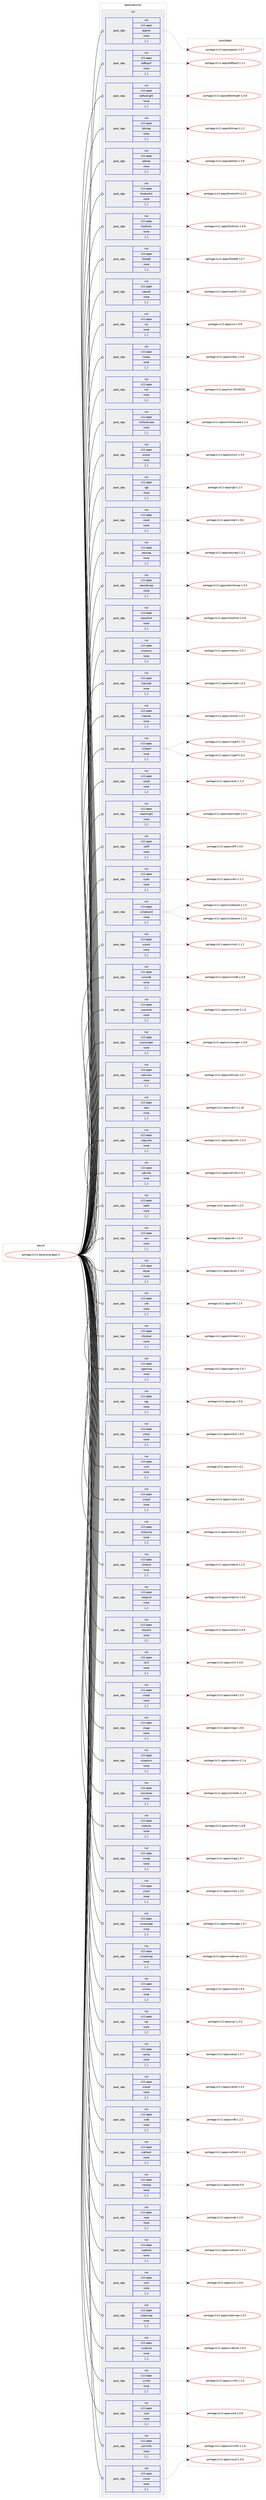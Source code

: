digraph prolog {

# *************
# Graph options
# *************

newrank=true;
concentrate=true;
compound=true;
graph [rankdir=LR,fontname=Helvetica,fontsize=10,ranksep=1.5];#, ranksep=2.5, nodesep=0.2];
edge  [arrowhead=vee];
node  [fontname=Helvetica,fontsize=10];

# **********
# The ebuild
# **********

subgraph cluster_leftcol {
color=gray;
label=<<i>ebuild</i>>;
id [label="portage://x11-base/xorg-apps-3", color=red, width=4, href="../x11-base/xorg-apps-3.svg"];
}

# ****************
# The dependencies
# ****************

subgraph cluster_midcol {
color=gray;
label=<<i>dependencies</i>>;
subgraph cluster_compile {
fillcolor="#eeeeee";
style=filled;
label=<<i>compile</i>>;
}
subgraph cluster_compileandrun {
fillcolor="#eeeeee";
style=filled;
label=<<i>compile and run</i>>;
}
subgraph cluster_run {
fillcolor="#eeeeee";
style=filled;
label=<<i>run</i>>;
subgraph pack704674 {
dependency967712 [label=<<TABLE BORDER="0" CELLBORDER="1" CELLSPACING="0" CELLPADDING="4" WIDTH="220"><TR><TD ROWSPAN="6" CELLPADDING="30">pack_dep</TD></TR><TR><TD WIDTH="110">run</TD></TR><TR><TD>x11-apps</TD></TR><TR><TD>appres</TD></TR><TR><TD>none</TD></TR><TR><TD>[,,]</TD></TR></TABLE>>, shape=none, color=blue];
}
id:e -> dependency967712:w [weight=20,style="solid",arrowhead="odot"];
subgraph pack704675 {
dependency967713 [label=<<TABLE BORDER="0" CELLBORDER="1" CELLSPACING="0" CELLPADDING="4" WIDTH="220"><TR><TD ROWSPAN="6" CELLPADDING="30">pack_dep</TD></TR><TR><TD WIDTH="110">run</TD></TR><TR><TD>x11-apps</TD></TR><TR><TD>bdftopcf</TD></TR><TR><TD>none</TD></TR><TR><TD>[,,]</TD></TR></TABLE>>, shape=none, color=blue];
}
id:e -> dependency967713:w [weight=20,style="solid",arrowhead="odot"];
subgraph pack704676 {
dependency967714 [label=<<TABLE BORDER="0" CELLBORDER="1" CELLSPACING="0" CELLPADDING="4" WIDTH="220"><TR><TD ROWSPAN="6" CELLPADDING="30">pack_dep</TD></TR><TR><TD WIDTH="110">run</TD></TR><TR><TD>x11-apps</TD></TR><TR><TD>beforelight</TD></TR><TR><TD>none</TD></TR><TR><TD>[,,]</TD></TR></TABLE>>, shape=none, color=blue];
}
id:e -> dependency967714:w [weight=20,style="solid",arrowhead="odot"];
subgraph pack704677 {
dependency967715 [label=<<TABLE BORDER="0" CELLBORDER="1" CELLSPACING="0" CELLPADDING="4" WIDTH="220"><TR><TD ROWSPAN="6" CELLPADDING="30">pack_dep</TD></TR><TR><TD WIDTH="110">run</TD></TR><TR><TD>x11-apps</TD></TR><TR><TD>bitmap</TD></TR><TR><TD>none</TD></TR><TR><TD>[,,]</TD></TR></TABLE>>, shape=none, color=blue];
}
id:e -> dependency967715:w [weight=20,style="solid",arrowhead="odot"];
subgraph pack704678 {
dependency967716 [label=<<TABLE BORDER="0" CELLBORDER="1" CELLSPACING="0" CELLPADDING="4" WIDTH="220"><TR><TD ROWSPAN="6" CELLPADDING="30">pack_dep</TD></TR><TR><TD WIDTH="110">run</TD></TR><TR><TD>x11-apps</TD></TR><TR><TD>editres</TD></TR><TR><TD>none</TD></TR><TR><TD>[,,]</TD></TR></TABLE>>, shape=none, color=blue];
}
id:e -> dependency967716:w [weight=20,style="solid",arrowhead="odot"];
subgraph pack704679 {
dependency967717 [label=<<TABLE BORDER="0" CELLBORDER="1" CELLSPACING="0" CELLPADDING="4" WIDTH="220"><TR><TD ROWSPAN="6" CELLPADDING="30">pack_dep</TD></TR><TR><TD WIDTH="110">run</TD></TR><TR><TD>x11-apps</TD></TR><TR><TD>fonttosfnt</TD></TR><TR><TD>none</TD></TR><TR><TD>[,,]</TD></TR></TABLE>>, shape=none, color=blue];
}
id:e -> dependency967717:w [weight=20,style="solid",arrowhead="odot"];
subgraph pack704680 {
dependency967718 [label=<<TABLE BORDER="0" CELLBORDER="1" CELLSPACING="0" CELLPADDING="4" WIDTH="220"><TR><TD ROWSPAN="6" CELLPADDING="30">pack_dep</TD></TR><TR><TD WIDTH="110">run</TD></TR><TR><TD>x11-apps</TD></TR><TR><TD>fslsfonts</TD></TR><TR><TD>none</TD></TR><TR><TD>[,,]</TD></TR></TABLE>>, shape=none, color=blue];
}
id:e -> dependency967718:w [weight=20,style="solid",arrowhead="odot"];
subgraph pack704681 {
dependency967719 [label=<<TABLE BORDER="0" CELLBORDER="1" CELLSPACING="0" CELLPADDING="4" WIDTH="220"><TR><TD ROWSPAN="6" CELLPADDING="30">pack_dep</TD></TR><TR><TD WIDTH="110">run</TD></TR><TR><TD>x11-apps</TD></TR><TR><TD>fstobdf</TD></TR><TR><TD>none</TD></TR><TR><TD>[,,]</TD></TR></TABLE>>, shape=none, color=blue];
}
id:e -> dependency967719:w [weight=20,style="solid",arrowhead="odot"];
subgraph pack704682 {
dependency967720 [label=<<TABLE BORDER="0" CELLBORDER="1" CELLSPACING="0" CELLPADDING="4" WIDTH="220"><TR><TD ROWSPAN="6" CELLPADDING="30">pack_dep</TD></TR><TR><TD WIDTH="110">run</TD></TR><TR><TD>x11-apps</TD></TR><TR><TD>iceauth</TD></TR><TR><TD>none</TD></TR><TR><TD>[,,]</TD></TR></TABLE>>, shape=none, color=blue];
}
id:e -> dependency967720:w [weight=20,style="solid",arrowhead="odot"];
subgraph pack704683 {
dependency967721 [label=<<TABLE BORDER="0" CELLBORDER="1" CELLSPACING="0" CELLPADDING="4" WIDTH="220"><TR><TD ROWSPAN="6" CELLPADDING="30">pack_dep</TD></TR><TR><TD WIDTH="110">run</TD></TR><TR><TD>x11-apps</TD></TR><TR><TD>ico</TD></TR><TR><TD>none</TD></TR><TR><TD>[,,]</TD></TR></TABLE>>, shape=none, color=blue];
}
id:e -> dependency967721:w [weight=20,style="solid",arrowhead="odot"];
subgraph pack704684 {
dependency967722 [label=<<TABLE BORDER="0" CELLBORDER="1" CELLSPACING="0" CELLPADDING="4" WIDTH="220"><TR><TD ROWSPAN="6" CELLPADDING="30">pack_dep</TD></TR><TR><TD WIDTH="110">run</TD></TR><TR><TD>x11-apps</TD></TR><TR><TD>listres</TD></TR><TR><TD>none</TD></TR><TR><TD>[,,]</TD></TR></TABLE>>, shape=none, color=blue];
}
id:e -> dependency967722:w [weight=20,style="solid",arrowhead="odot"];
subgraph pack704685 {
dependency967723 [label=<<TABLE BORDER="0" CELLBORDER="1" CELLSPACING="0" CELLPADDING="4" WIDTH="220"><TR><TD ROWSPAN="6" CELLPADDING="30">pack_dep</TD></TR><TR><TD WIDTH="110">run</TD></TR><TR><TD>x11-apps</TD></TR><TR><TD>luit</TD></TR><TR><TD>none</TD></TR><TR><TD>[,,]</TD></TR></TABLE>>, shape=none, color=blue];
}
id:e -> dependency967723:w [weight=20,style="solid",arrowhead="odot"];
subgraph pack704686 {
dependency967724 [label=<<TABLE BORDER="0" CELLBORDER="1" CELLSPACING="0" CELLPADDING="4" WIDTH="220"><TR><TD ROWSPAN="6" CELLPADDING="30">pack_dep</TD></TR><TR><TD WIDTH="110">run</TD></TR><TR><TD>x11-apps</TD></TR><TR><TD>mkfontscale</TD></TR><TR><TD>none</TD></TR><TR><TD>[,,]</TD></TR></TABLE>>, shape=none, color=blue];
}
id:e -> dependency967724:w [weight=20,style="solid",arrowhead="odot"];
subgraph pack704687 {
dependency967725 [label=<<TABLE BORDER="0" CELLBORDER="1" CELLSPACING="0" CELLPADDING="4" WIDTH="220"><TR><TD ROWSPAN="6" CELLPADDING="30">pack_dep</TD></TR><TR><TD WIDTH="110">run</TD></TR><TR><TD>x11-apps</TD></TR><TR><TD>oclock</TD></TR><TR><TD>none</TD></TR><TR><TD>[,,]</TD></TR></TABLE>>, shape=none, color=blue];
}
id:e -> dependency967725:w [weight=20,style="solid",arrowhead="odot"];
subgraph pack704688 {
dependency967726 [label=<<TABLE BORDER="0" CELLBORDER="1" CELLSPACING="0" CELLPADDING="4" WIDTH="220"><TR><TD ROWSPAN="6" CELLPADDING="30">pack_dep</TD></TR><TR><TD WIDTH="110">run</TD></TR><TR><TD>x11-apps</TD></TR><TR><TD>rgb</TD></TR><TR><TD>none</TD></TR><TR><TD>[,,]</TD></TR></TABLE>>, shape=none, color=blue];
}
id:e -> dependency967726:w [weight=20,style="solid",arrowhead="odot"];
subgraph pack704689 {
dependency967727 [label=<<TABLE BORDER="0" CELLBORDER="1" CELLSPACING="0" CELLPADDING="4" WIDTH="220"><TR><TD ROWSPAN="6" CELLPADDING="30">pack_dep</TD></TR><TR><TD WIDTH="110">run</TD></TR><TR><TD>x11-apps</TD></TR><TR><TD>rstart</TD></TR><TR><TD>none</TD></TR><TR><TD>[,,]</TD></TR></TABLE>>, shape=none, color=blue];
}
id:e -> dependency967727:w [weight=20,style="solid",arrowhead="odot"];
subgraph pack704690 {
dependency967728 [label=<<TABLE BORDER="0" CELLBORDER="1" CELLSPACING="0" CELLPADDING="4" WIDTH="220"><TR><TD ROWSPAN="6" CELLPADDING="30">pack_dep</TD></TR><TR><TD WIDTH="110">run</TD></TR><TR><TD>x11-apps</TD></TR><TR><TD>sessreg</TD></TR><TR><TD>none</TD></TR><TR><TD>[,,]</TD></TR></TABLE>>, shape=none, color=blue];
}
id:e -> dependency967728:w [weight=20,style="solid",arrowhead="odot"];
subgraph pack704691 {
dependency967729 [label=<<TABLE BORDER="0" CELLBORDER="1" CELLSPACING="0" CELLPADDING="4" WIDTH="220"><TR><TD ROWSPAN="6" CELLPADDING="30">pack_dep</TD></TR><TR><TD WIDTH="110">run</TD></TR><TR><TD>x11-apps</TD></TR><TR><TD>setxkbmap</TD></TR><TR><TD>none</TD></TR><TR><TD>[,,]</TD></TR></TABLE>>, shape=none, color=blue];
}
id:e -> dependency967729:w [weight=20,style="solid",arrowhead="odot"];
subgraph pack704692 {
dependency967730 [label=<<TABLE BORDER="0" CELLBORDER="1" CELLSPACING="0" CELLPADDING="4" WIDTH="220"><TR><TD ROWSPAN="6" CELLPADDING="30">pack_dep</TD></TR><TR><TD WIDTH="110">run</TD></TR><TR><TD>x11-apps</TD></TR><TR><TD>showfont</TD></TR><TR><TD>none</TD></TR><TR><TD>[,,]</TD></TR></TABLE>>, shape=none, color=blue];
}
id:e -> dependency967730:w [weight=20,style="solid",arrowhead="odot"];
subgraph pack704693 {
dependency967731 [label=<<TABLE BORDER="0" CELLBORDER="1" CELLSPACING="0" CELLPADDING="4" WIDTH="220"><TR><TD ROWSPAN="6" CELLPADDING="30">pack_dep</TD></TR><TR><TD WIDTH="110">run</TD></TR><TR><TD>x11-apps</TD></TR><TR><TD>smproxy</TD></TR><TR><TD>none</TD></TR><TR><TD>[,,]</TD></TR></TABLE>>, shape=none, color=blue];
}
id:e -> dependency967731:w [weight=20,style="solid",arrowhead="odot"];
subgraph pack704694 {
dependency967732 [label=<<TABLE BORDER="0" CELLBORDER="1" CELLSPACING="0" CELLPADDING="4" WIDTH="220"><TR><TD ROWSPAN="6" CELLPADDING="30">pack_dep</TD></TR><TR><TD WIDTH="110">run</TD></TR><TR><TD>x11-apps</TD></TR><TR><TD>transset</TD></TR><TR><TD>none</TD></TR><TR><TD>[,,]</TD></TR></TABLE>>, shape=none, color=blue];
}
id:e -> dependency967732:w [weight=20,style="solid",arrowhead="odot"];
subgraph pack704695 {
dependency967733 [label=<<TABLE BORDER="0" CELLBORDER="1" CELLSPACING="0" CELLPADDING="4" WIDTH="220"><TR><TD ROWSPAN="6" CELLPADDING="30">pack_dep</TD></TR><TR><TD WIDTH="110">run</TD></TR><TR><TD>x11-apps</TD></TR><TR><TD>viewres</TD></TR><TR><TD>none</TD></TR><TR><TD>[,,]</TD></TR></TABLE>>, shape=none, color=blue];
}
id:e -> dependency967733:w [weight=20,style="solid",arrowhead="odot"];
subgraph pack704696 {
dependency967734 [label=<<TABLE BORDER="0" CELLBORDER="1" CELLSPACING="0" CELLPADDING="4" WIDTH="220"><TR><TD ROWSPAN="6" CELLPADDING="30">pack_dep</TD></TR><TR><TD WIDTH="110">run</TD></TR><TR><TD>x11-apps</TD></TR><TR><TD>x11perf</TD></TR><TR><TD>none</TD></TR><TR><TD>[,,]</TD></TR></TABLE>>, shape=none, color=blue];
}
id:e -> dependency967734:w [weight=20,style="solid",arrowhead="odot"];
subgraph pack704697 {
dependency967735 [label=<<TABLE BORDER="0" CELLBORDER="1" CELLSPACING="0" CELLPADDING="4" WIDTH="220"><TR><TD ROWSPAN="6" CELLPADDING="30">pack_dep</TD></TR><TR><TD WIDTH="110">run</TD></TR><TR><TD>x11-apps</TD></TR><TR><TD>xauth</TD></TR><TR><TD>none</TD></TR><TR><TD>[,,]</TD></TR></TABLE>>, shape=none, color=blue];
}
id:e -> dependency967735:w [weight=20,style="solid",arrowhead="odot"];
subgraph pack704698 {
dependency967736 [label=<<TABLE BORDER="0" CELLBORDER="1" CELLSPACING="0" CELLPADDING="4" WIDTH="220"><TR><TD ROWSPAN="6" CELLPADDING="30">pack_dep</TD></TR><TR><TD WIDTH="110">run</TD></TR><TR><TD>x11-apps</TD></TR><TR><TD>xbacklight</TD></TR><TR><TD>none</TD></TR><TR><TD>[,,]</TD></TR></TABLE>>, shape=none, color=blue];
}
id:e -> dependency967736:w [weight=20,style="solid",arrowhead="odot"];
subgraph pack704699 {
dependency967737 [label=<<TABLE BORDER="0" CELLBORDER="1" CELLSPACING="0" CELLPADDING="4" WIDTH="220"><TR><TD ROWSPAN="6" CELLPADDING="30">pack_dep</TD></TR><TR><TD WIDTH="110">run</TD></TR><TR><TD>x11-apps</TD></TR><TR><TD>xbiff</TD></TR><TR><TD>none</TD></TR><TR><TD>[,,]</TD></TR></TABLE>>, shape=none, color=blue];
}
id:e -> dependency967737:w [weight=20,style="solid",arrowhead="odot"];
subgraph pack704700 {
dependency967738 [label=<<TABLE BORDER="0" CELLBORDER="1" CELLSPACING="0" CELLPADDING="4" WIDTH="220"><TR><TD ROWSPAN="6" CELLPADDING="30">pack_dep</TD></TR><TR><TD WIDTH="110">run</TD></TR><TR><TD>x11-apps</TD></TR><TR><TD>xcalc</TD></TR><TR><TD>none</TD></TR><TR><TD>[,,]</TD></TR></TABLE>>, shape=none, color=blue];
}
id:e -> dependency967738:w [weight=20,style="solid",arrowhead="odot"];
subgraph pack704701 {
dependency967739 [label=<<TABLE BORDER="0" CELLBORDER="1" CELLSPACING="0" CELLPADDING="4" WIDTH="220"><TR><TD ROWSPAN="6" CELLPADDING="30">pack_dep</TD></TR><TR><TD WIDTH="110">run</TD></TR><TR><TD>x11-apps</TD></TR><TR><TD>xclipboard</TD></TR><TR><TD>none</TD></TR><TR><TD>[,,]</TD></TR></TABLE>>, shape=none, color=blue];
}
id:e -> dependency967739:w [weight=20,style="solid",arrowhead="odot"];
subgraph pack704702 {
dependency967740 [label=<<TABLE BORDER="0" CELLBORDER="1" CELLSPACING="0" CELLPADDING="4" WIDTH="220"><TR><TD ROWSPAN="6" CELLPADDING="30">pack_dep</TD></TR><TR><TD WIDTH="110">run</TD></TR><TR><TD>x11-apps</TD></TR><TR><TD>xclock</TD></TR><TR><TD>none</TD></TR><TR><TD>[,,]</TD></TR></TABLE>>, shape=none, color=blue];
}
id:e -> dependency967740:w [weight=20,style="solid",arrowhead="odot"];
subgraph pack704703 {
dependency967741 [label=<<TABLE BORDER="0" CELLBORDER="1" CELLSPACING="0" CELLPADDING="4" WIDTH="220"><TR><TD ROWSPAN="6" CELLPADDING="30">pack_dep</TD></TR><TR><TD WIDTH="110">run</TD></TR><TR><TD>x11-apps</TD></TR><TR><TD>xcmsdb</TD></TR><TR><TD>none</TD></TR><TR><TD>[,,]</TD></TR></TABLE>>, shape=none, color=blue];
}
id:e -> dependency967741:w [weight=20,style="solid",arrowhead="odot"];
subgraph pack704704 {
dependency967742 [label=<<TABLE BORDER="0" CELLBORDER="1" CELLSPACING="0" CELLPADDING="4" WIDTH="220"><TR><TD ROWSPAN="6" CELLPADDING="30">pack_dep</TD></TR><TR><TD WIDTH="110">run</TD></TR><TR><TD>x11-apps</TD></TR><TR><TD>xconsole</TD></TR><TR><TD>none</TD></TR><TR><TD>[,,]</TD></TR></TABLE>>, shape=none, color=blue];
}
id:e -> dependency967742:w [weight=20,style="solid",arrowhead="odot"];
subgraph pack704705 {
dependency967743 [label=<<TABLE BORDER="0" CELLBORDER="1" CELLSPACING="0" CELLPADDING="4" WIDTH="220"><TR><TD ROWSPAN="6" CELLPADDING="30">pack_dep</TD></TR><TR><TD WIDTH="110">run</TD></TR><TR><TD>x11-apps</TD></TR><TR><TD>xcursorgen</TD></TR><TR><TD>none</TD></TR><TR><TD>[,,]</TD></TR></TABLE>>, shape=none, color=blue];
}
id:e -> dependency967743:w [weight=20,style="solid",arrowhead="odot"];
subgraph pack704706 {
dependency967744 [label=<<TABLE BORDER="0" CELLBORDER="1" CELLSPACING="0" CELLPADDING="4" WIDTH="220"><TR><TD ROWSPAN="6" CELLPADDING="30">pack_dep</TD></TR><TR><TD WIDTH="110">run</TD></TR><TR><TD>x11-apps</TD></TR><TR><TD>xditview</TD></TR><TR><TD>none</TD></TR><TR><TD>[,,]</TD></TR></TABLE>>, shape=none, color=blue];
}
id:e -> dependency967744:w [weight=20,style="solid",arrowhead="odot"];
subgraph pack704707 {
dependency967745 [label=<<TABLE BORDER="0" CELLBORDER="1" CELLSPACING="0" CELLPADDING="4" WIDTH="220"><TR><TD ROWSPAN="6" CELLPADDING="30">pack_dep</TD></TR><TR><TD WIDTH="110">run</TD></TR><TR><TD>x11-apps</TD></TR><TR><TD>xdm</TD></TR><TR><TD>none</TD></TR><TR><TD>[,,]</TD></TR></TABLE>>, shape=none, color=blue];
}
id:e -> dependency967745:w [weight=20,style="solid",arrowhead="odot"];
subgraph pack704708 {
dependency967746 [label=<<TABLE BORDER="0" CELLBORDER="1" CELLSPACING="0" CELLPADDING="4" WIDTH="220"><TR><TD ROWSPAN="6" CELLPADDING="30">pack_dep</TD></TR><TR><TD WIDTH="110">run</TD></TR><TR><TD>x11-apps</TD></TR><TR><TD>xdpyinfo</TD></TR><TR><TD>none</TD></TR><TR><TD>[,,]</TD></TR></TABLE>>, shape=none, color=blue];
}
id:e -> dependency967746:w [weight=20,style="solid",arrowhead="odot"];
subgraph pack704709 {
dependency967747 [label=<<TABLE BORDER="0" CELLBORDER="1" CELLSPACING="0" CELLPADDING="4" WIDTH="220"><TR><TD ROWSPAN="6" CELLPADDING="30">pack_dep</TD></TR><TR><TD WIDTH="110">run</TD></TR><TR><TD>x11-apps</TD></TR><TR><TD>xdriinfo</TD></TR><TR><TD>none</TD></TR><TR><TD>[,,]</TD></TR></TABLE>>, shape=none, color=blue];
}
id:e -> dependency967747:w [weight=20,style="solid",arrowhead="odot"];
subgraph pack704710 {
dependency967748 [label=<<TABLE BORDER="0" CELLBORDER="1" CELLSPACING="0" CELLPADDING="4" WIDTH="220"><TR><TD ROWSPAN="6" CELLPADDING="30">pack_dep</TD></TR><TR><TD WIDTH="110">run</TD></TR><TR><TD>x11-apps</TD></TR><TR><TD>xedit</TD></TR><TR><TD>none</TD></TR><TR><TD>[,,]</TD></TR></TABLE>>, shape=none, color=blue];
}
id:e -> dependency967748:w [weight=20,style="solid",arrowhead="odot"];
subgraph pack704711 {
dependency967749 [label=<<TABLE BORDER="0" CELLBORDER="1" CELLSPACING="0" CELLPADDING="4" WIDTH="220"><TR><TD ROWSPAN="6" CELLPADDING="30">pack_dep</TD></TR><TR><TD WIDTH="110">run</TD></TR><TR><TD>x11-apps</TD></TR><TR><TD>xev</TD></TR><TR><TD>none</TD></TR><TR><TD>[,,]</TD></TR></TABLE>>, shape=none, color=blue];
}
id:e -> dependency967749:w [weight=20,style="solid",arrowhead="odot"];
subgraph pack704712 {
dependency967750 [label=<<TABLE BORDER="0" CELLBORDER="1" CELLSPACING="0" CELLPADDING="4" WIDTH="220"><TR><TD ROWSPAN="6" CELLPADDING="30">pack_dep</TD></TR><TR><TD WIDTH="110">run</TD></TR><TR><TD>x11-apps</TD></TR><TR><TD>xeyes</TD></TR><TR><TD>none</TD></TR><TR><TD>[,,]</TD></TR></TABLE>>, shape=none, color=blue];
}
id:e -> dependency967750:w [weight=20,style="solid",arrowhead="odot"];
subgraph pack704713 {
dependency967751 [label=<<TABLE BORDER="0" CELLBORDER="1" CELLSPACING="0" CELLPADDING="4" WIDTH="220"><TR><TD ROWSPAN="6" CELLPADDING="30">pack_dep</TD></TR><TR><TD WIDTH="110">run</TD></TR><TR><TD>x11-apps</TD></TR><TR><TD>xfd</TD></TR><TR><TD>none</TD></TR><TR><TD>[,,]</TD></TR></TABLE>>, shape=none, color=blue];
}
id:e -> dependency967751:w [weight=20,style="solid",arrowhead="odot"];
subgraph pack704714 {
dependency967752 [label=<<TABLE BORDER="0" CELLBORDER="1" CELLSPACING="0" CELLPADDING="4" WIDTH="220"><TR><TD ROWSPAN="6" CELLPADDING="30">pack_dep</TD></TR><TR><TD WIDTH="110">run</TD></TR><TR><TD>x11-apps</TD></TR><TR><TD>xfontsel</TD></TR><TR><TD>none</TD></TR><TR><TD>[,,]</TD></TR></TABLE>>, shape=none, color=blue];
}
id:e -> dependency967752:w [weight=20,style="solid",arrowhead="odot"];
subgraph pack704715 {
dependency967753 [label=<<TABLE BORDER="0" CELLBORDER="1" CELLSPACING="0" CELLPADDING="4" WIDTH="220"><TR><TD ROWSPAN="6" CELLPADDING="30">pack_dep</TD></TR><TR><TD WIDTH="110">run</TD></TR><TR><TD>x11-apps</TD></TR><TR><TD>xgamma</TD></TR><TR><TD>none</TD></TR><TR><TD>[,,]</TD></TR></TABLE>>, shape=none, color=blue];
}
id:e -> dependency967753:w [weight=20,style="solid",arrowhead="odot"];
subgraph pack704716 {
dependency967754 [label=<<TABLE BORDER="0" CELLBORDER="1" CELLSPACING="0" CELLPADDING="4" WIDTH="220"><TR><TD ROWSPAN="6" CELLPADDING="30">pack_dep</TD></TR><TR><TD WIDTH="110">run</TD></TR><TR><TD>x11-apps</TD></TR><TR><TD>xgc</TD></TR><TR><TD>none</TD></TR><TR><TD>[,,]</TD></TR></TABLE>>, shape=none, color=blue];
}
id:e -> dependency967754:w [weight=20,style="solid",arrowhead="odot"];
subgraph pack704717 {
dependency967755 [label=<<TABLE BORDER="0" CELLBORDER="1" CELLSPACING="0" CELLPADDING="4" WIDTH="220"><TR><TD ROWSPAN="6" CELLPADDING="30">pack_dep</TD></TR><TR><TD WIDTH="110">run</TD></TR><TR><TD>x11-apps</TD></TR><TR><TD>xhost</TD></TR><TR><TD>none</TD></TR><TR><TD>[,,]</TD></TR></TABLE>>, shape=none, color=blue];
}
id:e -> dependency967755:w [weight=20,style="solid",arrowhead="odot"];
subgraph pack704718 {
dependency967756 [label=<<TABLE BORDER="0" CELLBORDER="1" CELLSPACING="0" CELLPADDING="4" WIDTH="220"><TR><TD ROWSPAN="6" CELLPADDING="30">pack_dep</TD></TR><TR><TD WIDTH="110">run</TD></TR><TR><TD>x11-apps</TD></TR><TR><TD>xinit</TD></TR><TR><TD>none</TD></TR><TR><TD>[,,]</TD></TR></TABLE>>, shape=none, color=blue];
}
id:e -> dependency967756:w [weight=20,style="solid",arrowhead="odot"];
subgraph pack704719 {
dependency967757 [label=<<TABLE BORDER="0" CELLBORDER="1" CELLSPACING="0" CELLPADDING="4" WIDTH="220"><TR><TD ROWSPAN="6" CELLPADDING="30">pack_dep</TD></TR><TR><TD WIDTH="110">run</TD></TR><TR><TD>x11-apps</TD></TR><TR><TD>xinput</TD></TR><TR><TD>none</TD></TR><TR><TD>[,,]</TD></TR></TABLE>>, shape=none, color=blue];
}
id:e -> dependency967757:w [weight=20,style="solid",arrowhead="odot"];
subgraph pack704720 {
dependency967758 [label=<<TABLE BORDER="0" CELLBORDER="1" CELLSPACING="0" CELLPADDING="4" WIDTH="220"><TR><TD ROWSPAN="6" CELLPADDING="30">pack_dep</TD></TR><TR><TD WIDTH="110">run</TD></TR><TR><TD>x11-apps</TD></TR><TR><TD>xkbcomp</TD></TR><TR><TD>none</TD></TR><TR><TD>[,,]</TD></TR></TABLE>>, shape=none, color=blue];
}
id:e -> dependency967758:w [weight=20,style="solid",arrowhead="odot"];
subgraph pack704721 {
dependency967759 [label=<<TABLE BORDER="0" CELLBORDER="1" CELLSPACING="0" CELLPADDING="4" WIDTH="220"><TR><TD ROWSPAN="6" CELLPADDING="30">pack_dep</TD></TR><TR><TD WIDTH="110">run</TD></TR><TR><TD>x11-apps</TD></TR><TR><TD>xkbevd</TD></TR><TR><TD>none</TD></TR><TR><TD>[,,]</TD></TR></TABLE>>, shape=none, color=blue];
}
id:e -> dependency967759:w [weight=20,style="solid",arrowhead="odot"];
subgraph pack704722 {
dependency967760 [label=<<TABLE BORDER="0" CELLBORDER="1" CELLSPACING="0" CELLPADDING="4" WIDTH="220"><TR><TD ROWSPAN="6" CELLPADDING="30">pack_dep</TD></TR><TR><TD WIDTH="110">run</TD></TR><TR><TD>x11-apps</TD></TR><TR><TD>xkbprint</TD></TR><TR><TD>none</TD></TR><TR><TD>[,,]</TD></TR></TABLE>>, shape=none, color=blue];
}
id:e -> dependency967760:w [weight=20,style="solid",arrowhead="odot"];
subgraph pack704723 {
dependency967761 [label=<<TABLE BORDER="0" CELLBORDER="1" CELLSPACING="0" CELLPADDING="4" WIDTH="220"><TR><TD ROWSPAN="6" CELLPADDING="30">pack_dep</TD></TR><TR><TD WIDTH="110">run</TD></TR><TR><TD>x11-apps</TD></TR><TR><TD>xkbutils</TD></TR><TR><TD>none</TD></TR><TR><TD>[,,]</TD></TR></TABLE>>, shape=none, color=blue];
}
id:e -> dependency967761:w [weight=20,style="solid",arrowhead="odot"];
subgraph pack704724 {
dependency967762 [label=<<TABLE BORDER="0" CELLBORDER="1" CELLSPACING="0" CELLPADDING="4" WIDTH="220"><TR><TD ROWSPAN="6" CELLPADDING="30">pack_dep</TD></TR><TR><TD WIDTH="110">run</TD></TR><TR><TD>x11-apps</TD></TR><TR><TD>xkill</TD></TR><TR><TD>none</TD></TR><TR><TD>[,,]</TD></TR></TABLE>>, shape=none, color=blue];
}
id:e -> dependency967762:w [weight=20,style="solid",arrowhead="odot"];
subgraph pack704725 {
dependency967763 [label=<<TABLE BORDER="0" CELLBORDER="1" CELLSPACING="0" CELLPADDING="4" WIDTH="220"><TR><TD ROWSPAN="6" CELLPADDING="30">pack_dep</TD></TR><TR><TD WIDTH="110">run</TD></TR><TR><TD>x11-apps</TD></TR><TR><TD>xload</TD></TR><TR><TD>none</TD></TR><TR><TD>[,,]</TD></TR></TABLE>>, shape=none, color=blue];
}
id:e -> dependency967763:w [weight=20,style="solid",arrowhead="odot"];
subgraph pack704726 {
dependency967764 [label=<<TABLE BORDER="0" CELLBORDER="1" CELLSPACING="0" CELLPADDING="4" WIDTH="220"><TR><TD ROWSPAN="6" CELLPADDING="30">pack_dep</TD></TR><TR><TD WIDTH="110">run</TD></TR><TR><TD>x11-apps</TD></TR><TR><TD>xlogo</TD></TR><TR><TD>none</TD></TR><TR><TD>[,,]</TD></TR></TABLE>>, shape=none, color=blue];
}
id:e -> dependency967764:w [weight=20,style="solid",arrowhead="odot"];
subgraph pack704727 {
dependency967765 [label=<<TABLE BORDER="0" CELLBORDER="1" CELLSPACING="0" CELLPADDING="4" WIDTH="220"><TR><TD ROWSPAN="6" CELLPADDING="30">pack_dep</TD></TR><TR><TD WIDTH="110">run</TD></TR><TR><TD>x11-apps</TD></TR><TR><TD>xlsatoms</TD></TR><TR><TD>none</TD></TR><TR><TD>[,,]</TD></TR></TABLE>>, shape=none, color=blue];
}
id:e -> dependency967765:w [weight=20,style="solid",arrowhead="odot"];
subgraph pack704728 {
dependency967766 [label=<<TABLE BORDER="0" CELLBORDER="1" CELLSPACING="0" CELLPADDING="4" WIDTH="220"><TR><TD ROWSPAN="6" CELLPADDING="30">pack_dep</TD></TR><TR><TD WIDTH="110">run</TD></TR><TR><TD>x11-apps</TD></TR><TR><TD>xlsclients</TD></TR><TR><TD>none</TD></TR><TR><TD>[,,]</TD></TR></TABLE>>, shape=none, color=blue];
}
id:e -> dependency967766:w [weight=20,style="solid",arrowhead="odot"];
subgraph pack704729 {
dependency967767 [label=<<TABLE BORDER="0" CELLBORDER="1" CELLSPACING="0" CELLPADDING="4" WIDTH="220"><TR><TD ROWSPAN="6" CELLPADDING="30">pack_dep</TD></TR><TR><TD WIDTH="110">run</TD></TR><TR><TD>x11-apps</TD></TR><TR><TD>xlsfonts</TD></TR><TR><TD>none</TD></TR><TR><TD>[,,]</TD></TR></TABLE>>, shape=none, color=blue];
}
id:e -> dependency967767:w [weight=20,style="solid",arrowhead="odot"];
subgraph pack704730 {
dependency967768 [label=<<TABLE BORDER="0" CELLBORDER="1" CELLSPACING="0" CELLPADDING="4" WIDTH="220"><TR><TD ROWSPAN="6" CELLPADDING="30">pack_dep</TD></TR><TR><TD WIDTH="110">run</TD></TR><TR><TD>x11-apps</TD></TR><TR><TD>xmag</TD></TR><TR><TD>none</TD></TR><TR><TD>[,,]</TD></TR></TABLE>>, shape=none, color=blue];
}
id:e -> dependency967768:w [weight=20,style="solid",arrowhead="odot"];
subgraph pack704731 {
dependency967769 [label=<<TABLE BORDER="0" CELLBORDER="1" CELLSPACING="0" CELLPADDING="4" WIDTH="220"><TR><TD ROWSPAN="6" CELLPADDING="30">pack_dep</TD></TR><TR><TD WIDTH="110">run</TD></TR><TR><TD>x11-apps</TD></TR><TR><TD>xman</TD></TR><TR><TD>none</TD></TR><TR><TD>[,,]</TD></TR></TABLE>>, shape=none, color=blue];
}
id:e -> dependency967769:w [weight=20,style="solid",arrowhead="odot"];
subgraph pack704732 {
dependency967770 [label=<<TABLE BORDER="0" CELLBORDER="1" CELLSPACING="0" CELLPADDING="4" WIDTH="220"><TR><TD ROWSPAN="6" CELLPADDING="30">pack_dep</TD></TR><TR><TD WIDTH="110">run</TD></TR><TR><TD>x11-apps</TD></TR><TR><TD>xmessage</TD></TR><TR><TD>none</TD></TR><TR><TD>[,,]</TD></TR></TABLE>>, shape=none, color=blue];
}
id:e -> dependency967770:w [weight=20,style="solid",arrowhead="odot"];
subgraph pack704733 {
dependency967771 [label=<<TABLE BORDER="0" CELLBORDER="1" CELLSPACING="0" CELLPADDING="4" WIDTH="220"><TR><TD ROWSPAN="6" CELLPADDING="30">pack_dep</TD></TR><TR><TD WIDTH="110">run</TD></TR><TR><TD>x11-apps</TD></TR><TR><TD>xmodmap</TD></TR><TR><TD>none</TD></TR><TR><TD>[,,]</TD></TR></TABLE>>, shape=none, color=blue];
}
id:e -> dependency967771:w [weight=20,style="solid",arrowhead="odot"];
subgraph pack704734 {
dependency967772 [label=<<TABLE BORDER="0" CELLBORDER="1" CELLSPACING="0" CELLPADDING="4" WIDTH="220"><TR><TD ROWSPAN="6" CELLPADDING="30">pack_dep</TD></TR><TR><TD WIDTH="110">run</TD></TR><TR><TD>x11-apps</TD></TR><TR><TD>xmore</TD></TR><TR><TD>none</TD></TR><TR><TD>[,,]</TD></TR></TABLE>>, shape=none, color=blue];
}
id:e -> dependency967772:w [weight=20,style="solid",arrowhead="odot"];
subgraph pack704735 {
dependency967773 [label=<<TABLE BORDER="0" CELLBORDER="1" CELLSPACING="0" CELLPADDING="4" WIDTH="220"><TR><TD ROWSPAN="6" CELLPADDING="30">pack_dep</TD></TR><TR><TD WIDTH="110">run</TD></TR><TR><TD>x11-apps</TD></TR><TR><TD>xpr</TD></TR><TR><TD>none</TD></TR><TR><TD>[,,]</TD></TR></TABLE>>, shape=none, color=blue];
}
id:e -> dependency967773:w [weight=20,style="solid",arrowhead="odot"];
subgraph pack704736 {
dependency967774 [label=<<TABLE BORDER="0" CELLBORDER="1" CELLSPACING="0" CELLPADDING="4" WIDTH="220"><TR><TD ROWSPAN="6" CELLPADDING="30">pack_dep</TD></TR><TR><TD WIDTH="110">run</TD></TR><TR><TD>x11-apps</TD></TR><TR><TD>xprop</TD></TR><TR><TD>none</TD></TR><TR><TD>[,,]</TD></TR></TABLE>>, shape=none, color=blue];
}
id:e -> dependency967774:w [weight=20,style="solid",arrowhead="odot"];
subgraph pack704737 {
dependency967775 [label=<<TABLE BORDER="0" CELLBORDER="1" CELLSPACING="0" CELLPADDING="4" WIDTH="220"><TR><TD ROWSPAN="6" CELLPADDING="30">pack_dep</TD></TR><TR><TD WIDTH="110">run</TD></TR><TR><TD>x11-apps</TD></TR><TR><TD>xrandr</TD></TR><TR><TD>none</TD></TR><TR><TD>[,,]</TD></TR></TABLE>>, shape=none, color=blue];
}
id:e -> dependency967775:w [weight=20,style="solid",arrowhead="odot"];
subgraph pack704738 {
dependency967776 [label=<<TABLE BORDER="0" CELLBORDER="1" CELLSPACING="0" CELLPADDING="4" WIDTH="220"><TR><TD ROWSPAN="6" CELLPADDING="30">pack_dep</TD></TR><TR><TD WIDTH="110">run</TD></TR><TR><TD>x11-apps</TD></TR><TR><TD>xrdb</TD></TR><TR><TD>none</TD></TR><TR><TD>[,,]</TD></TR></TABLE>>, shape=none, color=blue];
}
id:e -> dependency967776:w [weight=20,style="solid",arrowhead="odot"];
subgraph pack704739 {
dependency967777 [label=<<TABLE BORDER="0" CELLBORDER="1" CELLSPACING="0" CELLPADDING="4" WIDTH="220"><TR><TD ROWSPAN="6" CELLPADDING="30">pack_dep</TD></TR><TR><TD WIDTH="110">run</TD></TR><TR><TD>x11-apps</TD></TR><TR><TD>xrefresh</TD></TR><TR><TD>none</TD></TR><TR><TD>[,,]</TD></TR></TABLE>>, shape=none, color=blue];
}
id:e -> dependency967777:w [weight=20,style="solid",arrowhead="odot"];
subgraph pack704740 {
dependency967778 [label=<<TABLE BORDER="0" CELLBORDER="1" CELLSPACING="0" CELLPADDING="4" WIDTH="220"><TR><TD ROWSPAN="6" CELLPADDING="30">pack_dep</TD></TR><TR><TD WIDTH="110">run</TD></TR><TR><TD>x11-apps</TD></TR><TR><TD>xrestop</TD></TR><TR><TD>none</TD></TR><TR><TD>[,,]</TD></TR></TABLE>>, shape=none, color=blue];
}
id:e -> dependency967778:w [weight=20,style="solid",arrowhead="odot"];
subgraph pack704741 {
dependency967779 [label=<<TABLE BORDER="0" CELLBORDER="1" CELLSPACING="0" CELLPADDING="4" WIDTH="220"><TR><TD ROWSPAN="6" CELLPADDING="30">pack_dep</TD></TR><TR><TD WIDTH="110">run</TD></TR><TR><TD>x11-apps</TD></TR><TR><TD>xset</TD></TR><TR><TD>none</TD></TR><TR><TD>[,,]</TD></TR></TABLE>>, shape=none, color=blue];
}
id:e -> dependency967779:w [weight=20,style="solid",arrowhead="odot"];
subgraph pack704742 {
dependency967780 [label=<<TABLE BORDER="0" CELLBORDER="1" CELLSPACING="0" CELLPADDING="4" WIDTH="220"><TR><TD ROWSPAN="6" CELLPADDING="30">pack_dep</TD></TR><TR><TD WIDTH="110">run</TD></TR><TR><TD>x11-apps</TD></TR><TR><TD>xsetroot</TD></TR><TR><TD>none</TD></TR><TR><TD>[,,]</TD></TR></TABLE>>, shape=none, color=blue];
}
id:e -> dependency967780:w [weight=20,style="solid",arrowhead="odot"];
subgraph pack704743 {
dependency967781 [label=<<TABLE BORDER="0" CELLBORDER="1" CELLSPACING="0" CELLPADDING="4" WIDTH="220"><TR><TD ROWSPAN="6" CELLPADDING="30">pack_dep</TD></TR><TR><TD WIDTH="110">run</TD></TR><TR><TD>x11-apps</TD></TR><TR><TD>xsm</TD></TR><TR><TD>none</TD></TR><TR><TD>[,,]</TD></TR></TABLE>>, shape=none, color=blue];
}
id:e -> dependency967781:w [weight=20,style="solid",arrowhead="odot"];
subgraph pack704744 {
dependency967782 [label=<<TABLE BORDER="0" CELLBORDER="1" CELLSPACING="0" CELLPADDING="4" WIDTH="220"><TR><TD ROWSPAN="6" CELLPADDING="30">pack_dep</TD></TR><TR><TD WIDTH="110">run</TD></TR><TR><TD>x11-apps</TD></TR><TR><TD>xstdcmap</TD></TR><TR><TD>none</TD></TR><TR><TD>[,,]</TD></TR></TABLE>>, shape=none, color=blue];
}
id:e -> dependency967782:w [weight=20,style="solid",arrowhead="odot"];
subgraph pack704745 {
dependency967783 [label=<<TABLE BORDER="0" CELLBORDER="1" CELLSPACING="0" CELLPADDING="4" WIDTH="220"><TR><TD ROWSPAN="6" CELLPADDING="30">pack_dep</TD></TR><TR><TD WIDTH="110">run</TD></TR><TR><TD>x11-apps</TD></TR><TR><TD>xvidtune</TD></TR><TR><TD>none</TD></TR><TR><TD>[,,]</TD></TR></TABLE>>, shape=none, color=blue];
}
id:e -> dependency967783:w [weight=20,style="solid",arrowhead="odot"];
subgraph pack704746 {
dependency967784 [label=<<TABLE BORDER="0" CELLBORDER="1" CELLSPACING="0" CELLPADDING="4" WIDTH="220"><TR><TD ROWSPAN="6" CELLPADDING="30">pack_dep</TD></TR><TR><TD WIDTH="110">run</TD></TR><TR><TD>x11-apps</TD></TR><TR><TD>xvinfo</TD></TR><TR><TD>none</TD></TR><TR><TD>[,,]</TD></TR></TABLE>>, shape=none, color=blue];
}
id:e -> dependency967784:w [weight=20,style="solid",arrowhead="odot"];
subgraph pack704747 {
dependency967785 [label=<<TABLE BORDER="0" CELLBORDER="1" CELLSPACING="0" CELLPADDING="4" WIDTH="220"><TR><TD ROWSPAN="6" CELLPADDING="30">pack_dep</TD></TR><TR><TD WIDTH="110">run</TD></TR><TR><TD>x11-apps</TD></TR><TR><TD>xwd</TD></TR><TR><TD>none</TD></TR><TR><TD>[,,]</TD></TR></TABLE>>, shape=none, color=blue];
}
id:e -> dependency967785:w [weight=20,style="solid",arrowhead="odot"];
subgraph pack704748 {
dependency967786 [label=<<TABLE BORDER="0" CELLBORDER="1" CELLSPACING="0" CELLPADDING="4" WIDTH="220"><TR><TD ROWSPAN="6" CELLPADDING="30">pack_dep</TD></TR><TR><TD WIDTH="110">run</TD></TR><TR><TD>x11-apps</TD></TR><TR><TD>xwininfo</TD></TR><TR><TD>none</TD></TR><TR><TD>[,,]</TD></TR></TABLE>>, shape=none, color=blue];
}
id:e -> dependency967786:w [weight=20,style="solid",arrowhead="odot"];
subgraph pack704749 {
dependency967787 [label=<<TABLE BORDER="0" CELLBORDER="1" CELLSPACING="0" CELLPADDING="4" WIDTH="220"><TR><TD ROWSPAN="6" CELLPADDING="30">pack_dep</TD></TR><TR><TD WIDTH="110">run</TD></TR><TR><TD>x11-apps</TD></TR><TR><TD>xwud</TD></TR><TR><TD>none</TD></TR><TR><TD>[,,]</TD></TR></TABLE>>, shape=none, color=blue];
}
id:e -> dependency967787:w [weight=20,style="solid",arrowhead="odot"];
}
}

# **************
# The candidates
# **************

subgraph cluster_choices {
rank=same;
color=gray;
label=<<i>candidates</i>>;

subgraph choice704674 {
color=black;
nodesep=1;
choice120494945971121121154797112112114101115454946484655 [label="portage://x11-apps/appres-1.0.7", color=red, width=4,href="../x11-apps/appres-1.0.7.svg"];
dependency967712:e -> choice120494945971121121154797112112114101115454946484655:w [style=dotted,weight="100"];
}
subgraph choice704675 {
color=black;
nodesep=1;
choice12049494597112112115479810010211611111299102454946494649 [label="portage://x11-apps/bdftopcf-1.1.1", color=red, width=4,href="../x11-apps/bdftopcf-1.1.1.svg"];
dependency967713:e -> choice12049494597112112115479810010211611111299102454946494649:w [style=dotted,weight="100"];
}
subgraph choice704676 {
color=black;
nodesep=1;
choice120494945971121121154798101102111114101108105103104116454946484654 [label="portage://x11-apps/beforelight-1.0.6", color=red, width=4,href="../x11-apps/beforelight-1.0.6.svg"];
dependency967714:e -> choice120494945971121121154798101102111114101108105103104116454946484654:w [style=dotted,weight="100"];
}
subgraph choice704677 {
color=black;
nodesep=1;
choice12049494597112112115479810511610997112454946494649 [label="portage://x11-apps/bitmap-1.1.1", color=red, width=4,href="../x11-apps/bitmap-1.1.1.svg"];
dependency967715:e -> choice12049494597112112115479810511610997112454946494649:w [style=dotted,weight="100"];
}
subgraph choice704678 {
color=black;
nodesep=1;
choice1204949459711211211547101100105116114101115454946484657 [label="portage://x11-apps/editres-1.0.9", color=red, width=4,href="../x11-apps/editres-1.0.9.svg"];
dependency967716:e -> choice1204949459711211211547101100105116114101115454946484657:w [style=dotted,weight="100"];
}
subgraph choice704679 {
color=black;
nodesep=1;
choice1204949459711211211547102111110116116111115102110116454946504651 [label="portage://x11-apps/fonttosfnt-1.2.3", color=red, width=4,href="../x11-apps/fonttosfnt-1.2.3.svg"];
dependency967717:e -> choice1204949459711211211547102111110116116111115102110116454946504651:w [style=dotted,weight="100"];
}
subgraph choice704680 {
color=black;
nodesep=1;
choice1204949459711211211547102115108115102111110116115454946484654 [label="portage://x11-apps/fslsfonts-1.0.6", color=red, width=4,href="../x11-apps/fslsfonts-1.0.6.svg"];
dependency967718:e -> choice1204949459711211211547102115108115102111110116115454946484654:w [style=dotted,weight="100"];
}
subgraph choice704681 {
color=black;
nodesep=1;
choice120494945971121121154710211511611198100102454946484655 [label="portage://x11-apps/fstobdf-1.0.7", color=red, width=4,href="../x11-apps/fstobdf-1.0.7.svg"];
dependency967719:e -> choice120494945971121121154710211511611198100102454946484655:w [style=dotted,weight="100"];
}
subgraph choice704682 {
color=black;
nodesep=1;
choice1204949459711211211547105991019711711610445494648464948 [label="portage://x11-apps/iceauth-1.0.10", color=red, width=4,href="../x11-apps/iceauth-1.0.10.svg"];
dependency967720:e -> choice1204949459711211211547105991019711711610445494648464948:w [style=dotted,weight="100"];
}
subgraph choice704683 {
color=black;
nodesep=1;
choice120494945971121121154710599111454946484654 [label="portage://x11-apps/ico-1.0.6", color=red, width=4,href="../x11-apps/ico-1.0.6.svg"];
dependency967721:e -> choice120494945971121121154710599111454946484654:w [style=dotted,weight="100"];
}
subgraph choice704684 {
color=black;
nodesep=1;
choice1204949459711211211547108105115116114101115454946484654 [label="portage://x11-apps/listres-1.0.6", color=red, width=4,href="../x11-apps/listres-1.0.6.svg"];
dependency967722:e -> choice1204949459711211211547108105115116114101115454946484654:w [style=dotted,weight="100"];
}
subgraph choice704685 {
color=black;
nodesep=1;
choice1204949459711211211547108117105116455048505248494850 [label="portage://x11-apps/luit-20240102", color=red, width=4,href="../x11-apps/luit-20240102.svg"];
dependency967723:e -> choice1204949459711211211547108117105116455048505248494850:w [style=dotted,weight="100"];
}
subgraph choice704686 {
color=black;
nodesep=1;
choice12049494597112112115471091071021111101161159997108101454946504651 [label="portage://x11-apps/mkfontscale-1.2.3", color=red, width=4,href="../x11-apps/mkfontscale-1.2.3.svg"];
dependency967724:e -> choice12049494597112112115471091071021111101161159997108101454946504651:w [style=dotted,weight="100"];
}
subgraph choice704687 {
color=black;
nodesep=1;
choice12049494597112112115471119910811199107454946484653 [label="portage://x11-apps/oclock-1.0.5", color=red, width=4,href="../x11-apps/oclock-1.0.5.svg"];
dependency967725:e -> choice12049494597112112115471119910811199107454946484653:w [style=dotted,weight="100"];
}
subgraph choice704688 {
color=black;
nodesep=1;
choice120494945971121121154711410398454946494648 [label="portage://x11-apps/rgb-1.1.0", color=red, width=4,href="../x11-apps/rgb-1.1.0.svg"];
dependency967726:e -> choice120494945971121121154711410398454946494648:w [style=dotted,weight="100"];
}
subgraph choice704689 {
color=black;
nodesep=1;
choice120494945971121121154711411511697114116454946484654 [label="portage://x11-apps/rstart-1.0.6", color=red, width=4,href="../x11-apps/rstart-1.0.6.svg"];
dependency967727:e -> choice120494945971121121154711411511697114116454946484654:w [style=dotted,weight="100"];
}
subgraph choice704690 {
color=black;
nodesep=1;
choice1204949459711211211547115101115115114101103454946494651 [label="portage://x11-apps/sessreg-1.1.3", color=red, width=4,href="../x11-apps/sessreg-1.1.3.svg"];
dependency967728:e -> choice1204949459711211211547115101115115114101103454946494651:w [style=dotted,weight="100"];
}
subgraph choice704691 {
color=black;
nodesep=1;
choice12049494597112112115471151011161201079810997112454946514652 [label="portage://x11-apps/setxkbmap-1.3.4", color=red, width=4,href="../x11-apps/setxkbmap-1.3.4.svg"];
dependency967729:e -> choice12049494597112112115471151011161201079810997112454946514652:w [style=dotted,weight="100"];
}
subgraph choice704692 {
color=black;
nodesep=1;
choice1204949459711211211547115104111119102111110116454946484654 [label="portage://x11-apps/showfont-1.0.6", color=red, width=4,href="../x11-apps/showfont-1.0.6.svg"];
dependency967730:e -> choice1204949459711211211547115104111119102111110116454946484654:w [style=dotted,weight="100"];
}
subgraph choice704693 {
color=black;
nodesep=1;
choice1204949459711211211547115109112114111120121454946484655 [label="portage://x11-apps/smproxy-1.0.7", color=red, width=4,href="../x11-apps/smproxy-1.0.7.svg"];
dependency967731:e -> choice1204949459711211211547115109112114111120121454946484655:w [style=dotted,weight="100"];
}
subgraph choice704694 {
color=black;
nodesep=1;
choice120494945971121121154711611497110115115101116454946484651 [label="portage://x11-apps/transset-1.0.3", color=red, width=4,href="../x11-apps/transset-1.0.3.svg"];
dependency967732:e -> choice120494945971121121154711611497110115115101116454946484651:w [style=dotted,weight="100"];
}
subgraph choice704695 {
color=black;
nodesep=1;
choice1204949459711211211547118105101119114101115454946484655 [label="portage://x11-apps/viewres-1.0.7", color=red, width=4,href="../x11-apps/viewres-1.0.7.svg"];
dependency967733:e -> choice1204949459711211211547118105101119114101115454946484655:w [style=dotted,weight="100"];
}
subgraph choice704696 {
color=black;
nodesep=1;
choice12049494597112112115471204949112101114102454946554648 [label="portage://x11-apps/x11perf-1.7.0", color=red, width=4,href="../x11-apps/x11perf-1.7.0.svg"];
choice12049494597112112115471204949112101114102454946544650 [label="portage://x11-apps/x11perf-1.6.2", color=red, width=4,href="../x11-apps/x11perf-1.6.2.svg"];
dependency967734:e -> choice12049494597112112115471204949112101114102454946554648:w [style=dotted,weight="100"];
dependency967734:e -> choice12049494597112112115471204949112101114102454946544650:w [style=dotted,weight="100"];
}
subgraph choice704697 {
color=black;
nodesep=1;
choice120494945971121121154712097117116104454946494651 [label="portage://x11-apps/xauth-1.1.3", color=red, width=4,href="../x11-apps/xauth-1.1.3.svg"];
dependency967735:e -> choice120494945971121121154712097117116104454946494651:w [style=dotted,weight="100"];
}
subgraph choice704698 {
color=black;
nodesep=1;
choice1204949459711211211547120989799107108105103104116454946504651 [label="portage://x11-apps/xbacklight-1.2.3", color=red, width=4,href="../x11-apps/xbacklight-1.2.3.svg"];
dependency967736:e -> choice1204949459711211211547120989799107108105103104116454946504651:w [style=dotted,weight="100"];
}
subgraph choice704699 {
color=black;
nodesep=1;
choice120494945971121121154712098105102102454946484653 [label="portage://x11-apps/xbiff-1.0.5", color=red, width=4,href="../x11-apps/xbiff-1.0.5.svg"];
dependency967737:e -> choice120494945971121121154712098105102102454946484653:w [style=dotted,weight="100"];
}
subgraph choice704700 {
color=black;
nodesep=1;
choice1204949459711211211547120999710899454946494650 [label="portage://x11-apps/xcalc-1.1.2", color=red, width=4,href="../x11-apps/xcalc-1.1.2.svg"];
dependency967738:e -> choice1204949459711211211547120999710899454946494650:w [style=dotted,weight="100"];
}
subgraph choice704701 {
color=black;
nodesep=1;
choice1204949459711211211547120991081051129811197114100454946494653 [label="portage://x11-apps/xclipboard-1.1.5", color=red, width=4,href="../x11-apps/xclipboard-1.1.5.svg"];
choice1204949459711211211547120991081051129811197114100454946494652 [label="portage://x11-apps/xclipboard-1.1.4", color=red, width=4,href="../x11-apps/xclipboard-1.1.4.svg"];
dependency967739:e -> choice1204949459711211211547120991081051129811197114100454946494653:w [style=dotted,weight="100"];
dependency967739:e -> choice1204949459711211211547120991081051129811197114100454946494652:w [style=dotted,weight="100"];
}
subgraph choice704702 {
color=black;
nodesep=1;
choice12049494597112112115471209910811199107454946494649 [label="portage://x11-apps/xclock-1.1.1", color=red, width=4,href="../x11-apps/xclock-1.1.1.svg"];
dependency967740:e -> choice12049494597112112115471209910811199107454946494649:w [style=dotted,weight="100"];
}
subgraph choice704703 {
color=black;
nodesep=1;
choice12049494597112112115471209910911510098454946484654 [label="portage://x11-apps/xcmsdb-1.0.6", color=red, width=4,href="../x11-apps/xcmsdb-1.0.6.svg"];
dependency967741:e -> choice12049494597112112115471209910911510098454946484654:w [style=dotted,weight="100"];
}
subgraph choice704704 {
color=black;
nodesep=1;
choice120494945971121121154712099111110115111108101454946494648 [label="portage://x11-apps/xconsole-1.1.0", color=red, width=4,href="../x11-apps/xconsole-1.1.0.svg"];
dependency967742:e -> choice120494945971121121154712099111110115111108101454946494648:w [style=dotted,weight="100"];
}
subgraph choice704705 {
color=black;
nodesep=1;
choice120494945971121121154712099117114115111114103101110454946484656 [label="portage://x11-apps/xcursorgen-1.0.8", color=red, width=4,href="../x11-apps/xcursorgen-1.0.8.svg"];
dependency967743:e -> choice120494945971121121154712099117114115111114103101110454946484656:w [style=dotted,weight="100"];
}
subgraph choice704706 {
color=black;
nodesep=1;
choice1204949459711211211547120100105116118105101119454946484655 [label="portage://x11-apps/xditview-1.0.7", color=red, width=4,href="../x11-apps/xditview-1.0.7.svg"];
dependency967744:e -> choice1204949459711211211547120100105116118105101119454946484655:w [style=dotted,weight="100"];
}
subgraph choice704707 {
color=black;
nodesep=1;
choice120494945971121121154712010010945494649464954 [label="portage://x11-apps/xdm-1.1.16", color=red, width=4,href="../x11-apps/xdm-1.1.16.svg"];
dependency967745:e -> choice120494945971121121154712010010945494649464954:w [style=dotted,weight="100"];
}
subgraph choice704708 {
color=black;
nodesep=1;
choice1204949459711211211547120100112121105110102111454946514652 [label="portage://x11-apps/xdpyinfo-1.3.4", color=red, width=4,href="../x11-apps/xdpyinfo-1.3.4.svg"];
dependency967746:e -> choice1204949459711211211547120100112121105110102111454946514652:w [style=dotted,weight="100"];
}
subgraph choice704709 {
color=black;
nodesep=1;
choice1204949459711211211547120100114105105110102111454946484655 [label="portage://x11-apps/xdriinfo-1.0.7", color=red, width=4,href="../x11-apps/xdriinfo-1.0.7.svg"];
dependency967747:e -> choice1204949459711211211547120100114105105110102111454946484655:w [style=dotted,weight="100"];
}
subgraph choice704710 {
color=black;
nodesep=1;
choice1204949459711211211547120101100105116454946504652 [label="portage://x11-apps/xedit-1.2.4", color=red, width=4,href="../x11-apps/xedit-1.2.4.svg"];
dependency967748:e -> choice1204949459711211211547120101100105116454946504652:w [style=dotted,weight="100"];
}
subgraph choice704711 {
color=black;
nodesep=1;
choice1204949459711211211547120101118454946504654 [label="portage://x11-apps/xev-1.2.6", color=red, width=4,href="../x11-apps/xev-1.2.6.svg"];
dependency967749:e -> choice1204949459711211211547120101118454946504654:w [style=dotted,weight="100"];
}
subgraph choice704712 {
color=black;
nodesep=1;
choice1204949459711211211547120101121101115454946514648 [label="portage://x11-apps/xeyes-1.3.0", color=red, width=4,href="../x11-apps/xeyes-1.3.0.svg"];
dependency967750:e -> choice1204949459711211211547120101121101115454946514648:w [style=dotted,weight="100"];
}
subgraph choice704713 {
color=black;
nodesep=1;
choice1204949459711211211547120102100454946494652 [label="portage://x11-apps/xfd-1.1.4", color=red, width=4,href="../x11-apps/xfd-1.1.4.svg"];
dependency967751:e -> choice1204949459711211211547120102100454946494652:w [style=dotted,weight="100"];
}
subgraph choice704714 {
color=black;
nodesep=1;
choice1204949459711211211547120102111110116115101108454946494649 [label="portage://x11-apps/xfontsel-1.1.1", color=red, width=4,href="../x11-apps/xfontsel-1.1.1.svg"];
dependency967752:e -> choice1204949459711211211547120102111110116115101108454946494649:w [style=dotted,weight="100"];
}
subgraph choice704715 {
color=black;
nodesep=1;
choice12049494597112112115471201039710910997454946484655 [label="portage://x11-apps/xgamma-1.0.7", color=red, width=4,href="../x11-apps/xgamma-1.0.7.svg"];
dependency967753:e -> choice12049494597112112115471201039710910997454946484655:w [style=dotted,weight="100"];
}
subgraph choice704716 {
color=black;
nodesep=1;
choice120494945971121121154712010399454946484654 [label="portage://x11-apps/xgc-1.0.6", color=red, width=4,href="../x11-apps/xgc-1.0.6.svg"];
dependency967754:e -> choice120494945971121121154712010399454946484654:w [style=dotted,weight="100"];
}
subgraph choice704717 {
color=black;
nodesep=1;
choice1204949459711211211547120104111115116454946484657 [label="portage://x11-apps/xhost-1.0.9", color=red, width=4,href="../x11-apps/xhost-1.0.9.svg"];
dependency967755:e -> choice1204949459711211211547120104111115116454946484657:w [style=dotted,weight="100"];
}
subgraph choice704718 {
color=black;
nodesep=1;
choice1204949459711211211547120105110105116454946524650 [label="portage://x11-apps/xinit-1.4.2", color=red, width=4,href="../x11-apps/xinit-1.4.2.svg"];
dependency967756:e -> choice1204949459711211211547120105110105116454946524650:w [style=dotted,weight="100"];
}
subgraph choice704719 {
color=black;
nodesep=1;
choice1204949459711211211547120105110112117116454946544652 [label="portage://x11-apps/xinput-1.6.4", color=red, width=4,href="../x11-apps/xinput-1.6.4.svg"];
dependency967757:e -> choice1204949459711211211547120105110112117116454946544652:w [style=dotted,weight="100"];
}
subgraph choice704720 {
color=black;
nodesep=1;
choice12049494597112112115471201079899111109112454946524655 [label="portage://x11-apps/xkbcomp-1.4.7", color=red, width=4,href="../x11-apps/xkbcomp-1.4.7.svg"];
dependency967758:e -> choice12049494597112112115471201079899111109112454946524655:w [style=dotted,weight="100"];
}
subgraph choice704721 {
color=black;
nodesep=1;
choice120494945971121121154712010798101118100454946494653 [label="portage://x11-apps/xkbevd-1.1.5", color=red, width=4,href="../x11-apps/xkbevd-1.1.5.svg"];
dependency967759:e -> choice120494945971121121154712010798101118100454946494653:w [style=dotted,weight="100"];
}
subgraph choice704722 {
color=black;
nodesep=1;
choice120494945971121121154712010798112114105110116454946484654 [label="portage://x11-apps/xkbprint-1.0.6", color=red, width=4,href="../x11-apps/xkbprint-1.0.6.svg"];
dependency967760:e -> choice120494945971121121154712010798112114105110116454946484654:w [style=dotted,weight="100"];
}
subgraph choice704723 {
color=black;
nodesep=1;
choice120494945971121121154712010798117116105108115454946484654 [label="portage://x11-apps/xkbutils-1.0.6", color=red, width=4,href="../x11-apps/xkbutils-1.0.6.svg"];
dependency967761:e -> choice120494945971121121154712010798117116105108115454946484654:w [style=dotted,weight="100"];
}
subgraph choice704724 {
color=black;
nodesep=1;
choice1204949459711211211547120107105108108454946484654 [label="portage://x11-apps/xkill-1.0.6", color=red, width=4,href="../x11-apps/xkill-1.0.6.svg"];
dependency967762:e -> choice1204949459711211211547120107105108108454946484654:w [style=dotted,weight="100"];
}
subgraph choice704725 {
color=black;
nodesep=1;
choice120494945971121121154712010811197100454946504648 [label="portage://x11-apps/xload-1.2.0", color=red, width=4,href="../x11-apps/xload-1.2.0.svg"];
dependency967763:e -> choice120494945971121121154712010811197100454946504648:w [style=dotted,weight="100"];
}
subgraph choice704726 {
color=black;
nodesep=1;
choice1204949459711211211547120108111103111454946484654 [label="portage://x11-apps/xlogo-1.0.6", color=red, width=4,href="../x11-apps/xlogo-1.0.6.svg"];
dependency967764:e -> choice1204949459711211211547120108111103111454946484654:w [style=dotted,weight="100"];
}
subgraph choice704727 {
color=black;
nodesep=1;
choice120494945971121121154712010811597116111109115454946494652 [label="portage://x11-apps/xlsatoms-1.1.4", color=red, width=4,href="../x11-apps/xlsatoms-1.1.4.svg"];
dependency967765:e -> choice120494945971121121154712010811597116111109115454946494652:w [style=dotted,weight="100"];
}
subgraph choice704728 {
color=black;
nodesep=1;
choice120494945971121121154712010811599108105101110116115454946494653 [label="portage://x11-apps/xlsclients-1.1.5", color=red, width=4,href="../x11-apps/xlsclients-1.1.5.svg"];
dependency967766:e -> choice120494945971121121154712010811599108105101110116115454946494653:w [style=dotted,weight="100"];
}
subgraph choice704729 {
color=black;
nodesep=1;
choice1204949459711211211547120108115102111110116115454946484656 [label="portage://x11-apps/xlsfonts-1.0.8", color=red, width=4,href="../x11-apps/xlsfonts-1.0.8.svg"];
dependency967767:e -> choice1204949459711211211547120108115102111110116115454946484656:w [style=dotted,weight="100"];
}
subgraph choice704730 {
color=black;
nodesep=1;
choice120494945971121121154712010997103454946484655 [label="portage://x11-apps/xmag-1.0.7", color=red, width=4,href="../x11-apps/xmag-1.0.7.svg"];
dependency967768:e -> choice120494945971121121154712010997103454946484655:w [style=dotted,weight="100"];
}
subgraph choice704731 {
color=black;
nodesep=1;
choice120494945971121121154712010997110454946504648 [label="portage://x11-apps/xman-1.2.0", color=red, width=4,href="../x11-apps/xman-1.2.0.svg"];
dependency967769:e -> choice120494945971121121154712010997110454946504648:w [style=dotted,weight="100"];
}
subgraph choice704732 {
color=black;
nodesep=1;
choice120494945971121121154712010910111511597103101454946484655 [label="portage://x11-apps/xmessage-1.0.7", color=red, width=4,href="../x11-apps/xmessage-1.0.7.svg"];
dependency967770:e -> choice120494945971121121154712010910111511597103101454946484655:w [style=dotted,weight="100"];
}
subgraph choice704733 {
color=black;
nodesep=1;
choice12049494597112112115471201091111001099711245494648464949 [label="portage://x11-apps/xmodmap-1.0.11", color=red, width=4,href="../x11-apps/xmodmap-1.0.11.svg"];
dependency967771:e -> choice12049494597112112115471201091111001099711245494648464949:w [style=dotted,weight="100"];
}
subgraph choice704734 {
color=black;
nodesep=1;
choice1204949459711211211547120109111114101454946484652 [label="portage://x11-apps/xmore-1.0.4", color=red, width=4,href="../x11-apps/xmore-1.0.4.svg"];
dependency967772:e -> choice1204949459711211211547120109111114101454946484652:w [style=dotted,weight="100"];
}
subgraph choice704735 {
color=black;
nodesep=1;
choice1204949459711211211547120112114454946504648 [label="portage://x11-apps/xpr-1.2.0", color=red, width=4,href="../x11-apps/xpr-1.2.0.svg"];
dependency967773:e -> choice1204949459711211211547120112114454946504648:w [style=dotted,weight="100"];
}
subgraph choice704736 {
color=black;
nodesep=1;
choice1204949459711211211547120112114111112454946504655 [label="portage://x11-apps/xprop-1.2.7", color=red, width=4,href="../x11-apps/xprop-1.2.7.svg"];
dependency967774:e -> choice1204949459711211211547120112114111112454946504655:w [style=dotted,weight="100"];
}
subgraph choice704737 {
color=black;
nodesep=1;
choice120494945971121121154712011497110100114454946534650 [label="portage://x11-apps/xrandr-1.5.2", color=red, width=4,href="../x11-apps/xrandr-1.5.2.svg"];
dependency967775:e -> choice120494945971121121154712011497110100114454946534650:w [style=dotted,weight="100"];
}
subgraph choice704738 {
color=black;
nodesep=1;
choice120494945971121121154712011410098454946504650 [label="portage://x11-apps/xrdb-1.2.2", color=red, width=4,href="../x11-apps/xrdb-1.2.2.svg"];
dependency967776:e -> choice120494945971121121154712011410098454946504650:w [style=dotted,weight="100"];
}
subgraph choice704739 {
color=black;
nodesep=1;
choice1204949459711211211547120114101102114101115104454946494648 [label="portage://x11-apps/xrefresh-1.1.0", color=red, width=4,href="../x11-apps/xrefresh-1.1.0.svg"];
dependency967777:e -> choice1204949459711211211547120114101102114101115104454946494648:w [style=dotted,weight="100"];
}
subgraph choice704740 {
color=black;
nodesep=1;
choice120494945971121121154712011410111511611111245484654 [label="portage://x11-apps/xrestop-0.6", color=red, width=4,href="../x11-apps/xrestop-0.6.svg"];
dependency967778:e -> choice120494945971121121154712011410111511611111245484654:w [style=dotted,weight="100"];
}
subgraph choice704741 {
color=black;
nodesep=1;
choice1204949459711211211547120115101116454946504653 [label="portage://x11-apps/xset-1.2.5", color=red, width=4,href="../x11-apps/xset-1.2.5.svg"];
dependency967779:e -> choice1204949459711211211547120115101116454946504653:w [style=dotted,weight="100"];
}
subgraph choice704742 {
color=black;
nodesep=1;
choice1204949459711211211547120115101116114111111116454946494651 [label="portage://x11-apps/xsetroot-1.1.3", color=red, width=4,href="../x11-apps/xsetroot-1.1.3.svg"];
dependency967780:e -> choice1204949459711211211547120115101116114111111116454946494651:w [style=dotted,weight="100"];
}
subgraph choice704743 {
color=black;
nodesep=1;
choice1204949459711211211547120115109454946484654 [label="portage://x11-apps/xsm-1.0.6", color=red, width=4,href="../x11-apps/xsm-1.0.6.svg"];
dependency967781:e -> choice1204949459711211211547120115109454946484654:w [style=dotted,weight="100"];
}
subgraph choice704744 {
color=black;
nodesep=1;
choice12049494597112112115471201151161009910997112454946484653 [label="portage://x11-apps/xstdcmap-1.0.5", color=red, width=4,href="../x11-apps/xstdcmap-1.0.5.svg"];
dependency967782:e -> choice12049494597112112115471201151161009910997112454946484653:w [style=dotted,weight="100"];
}
subgraph choice704745 {
color=black;
nodesep=1;
choice1204949459711211211547120118105100116117110101454946484652 [label="portage://x11-apps/xvidtune-1.0.4", color=red, width=4,href="../x11-apps/xvidtune-1.0.4.svg"];
dependency967783:e -> choice1204949459711211211547120118105100116117110101454946484652:w [style=dotted,weight="100"];
}
subgraph choice704746 {
color=black;
nodesep=1;
choice1204949459711211211547120118105110102111454946494653 [label="portage://x11-apps/xvinfo-1.1.5", color=red, width=4,href="../x11-apps/xvinfo-1.1.5.svg"];
dependency967784:e -> choice1204949459711211211547120118105110102111454946494653:w [style=dotted,weight="100"];
}
subgraph choice704747 {
color=black;
nodesep=1;
choice1204949459711211211547120119100454946484657 [label="portage://x11-apps/xwd-1.0.9", color=red, width=4,href="../x11-apps/xwd-1.0.9.svg"];
dependency967785:e -> choice1204949459711211211547120119100454946484657:w [style=dotted,weight="100"];
}
subgraph choice704748 {
color=black;
nodesep=1;
choice1204949459711211211547120119105110105110102111454946494654 [label="portage://x11-apps/xwininfo-1.1.6", color=red, width=4,href="../x11-apps/xwininfo-1.1.6.svg"];
dependency967786:e -> choice1204949459711211211547120119105110105110102111454946494654:w [style=dotted,weight="100"];
}
subgraph choice704749 {
color=black;
nodesep=1;
choice1204949459711211211547120119117100454946484654 [label="portage://x11-apps/xwud-1.0.6", color=red, width=4,href="../x11-apps/xwud-1.0.6.svg"];
dependency967787:e -> choice1204949459711211211547120119117100454946484654:w [style=dotted,weight="100"];
}
}

}
